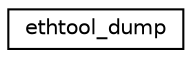digraph G
{
  edge [fontname="Helvetica",fontsize="10",labelfontname="Helvetica",labelfontsize="10"];
  node [fontname="Helvetica",fontsize="10",shape=record];
  rankdir="LR";
  Node1 [label="ethtool_dump",height=0.2,width=0.4,color="black", fillcolor="white", style="filled",URL="$structethtool__dump.html"];
}
